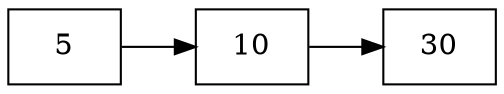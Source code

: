 digraph G {
node [shape=record];
rankdir=LR;
node0 [label="{5}"];
node0 -> node1;
node1 [label="{10}"];
node1 -> node2;
node2 [label="{30}"];
}
